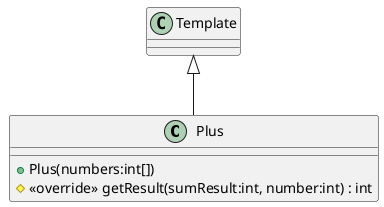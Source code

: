 @startuml
class Plus {
    + Plus(numbers:int[])
    # <<override>> getResult(sumResult:int, number:int) : int
}
Template <|-- Plus
@enduml
